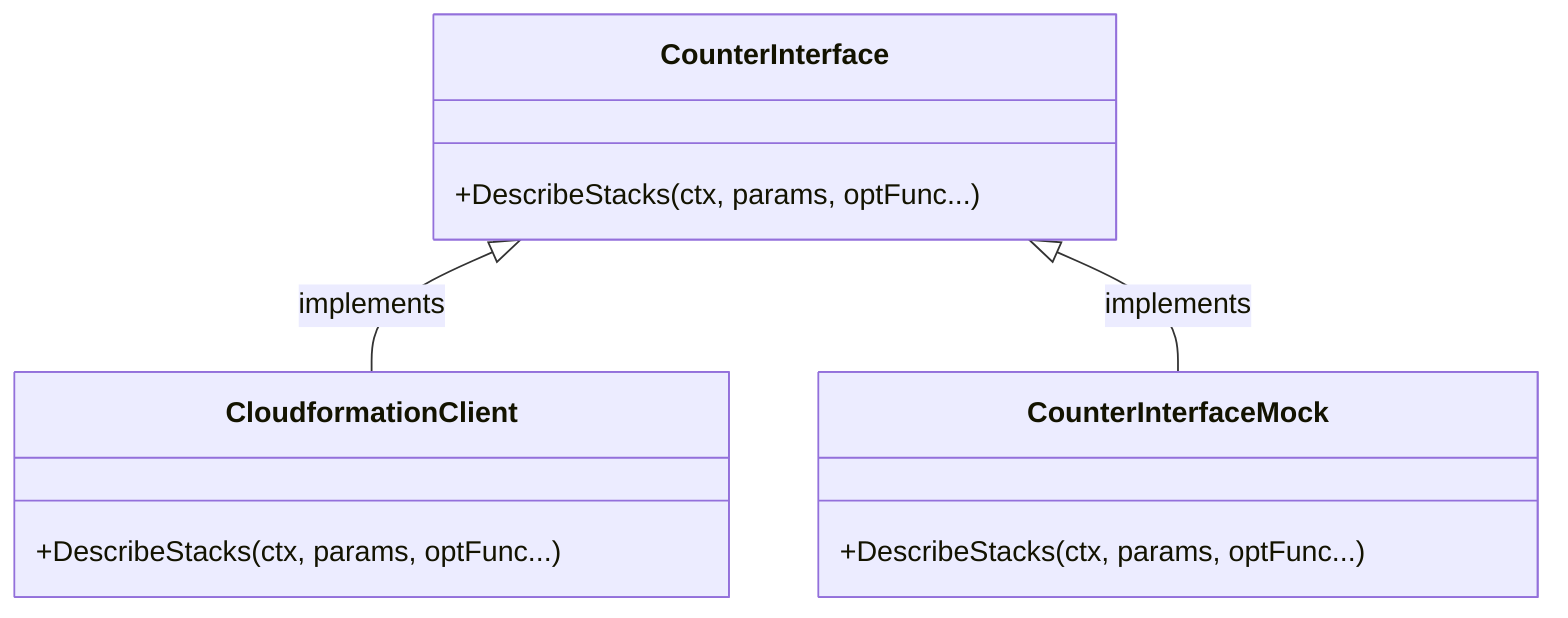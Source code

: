 classDiagram
    CounterInterface <|-- CloudformationClient : implements
    CounterInterface <|-- CounterInterfaceMock : implements

    class  CounterInterface{
        +DescribeStacks(ctx, params, optFunc...)
    }

    class CounterInterfaceMock{
        +DescribeStacks(ctx, params, optFunc...)
    }

    class CloudformationClient{
        +DescribeStacks(ctx, params, optFunc...)
    }